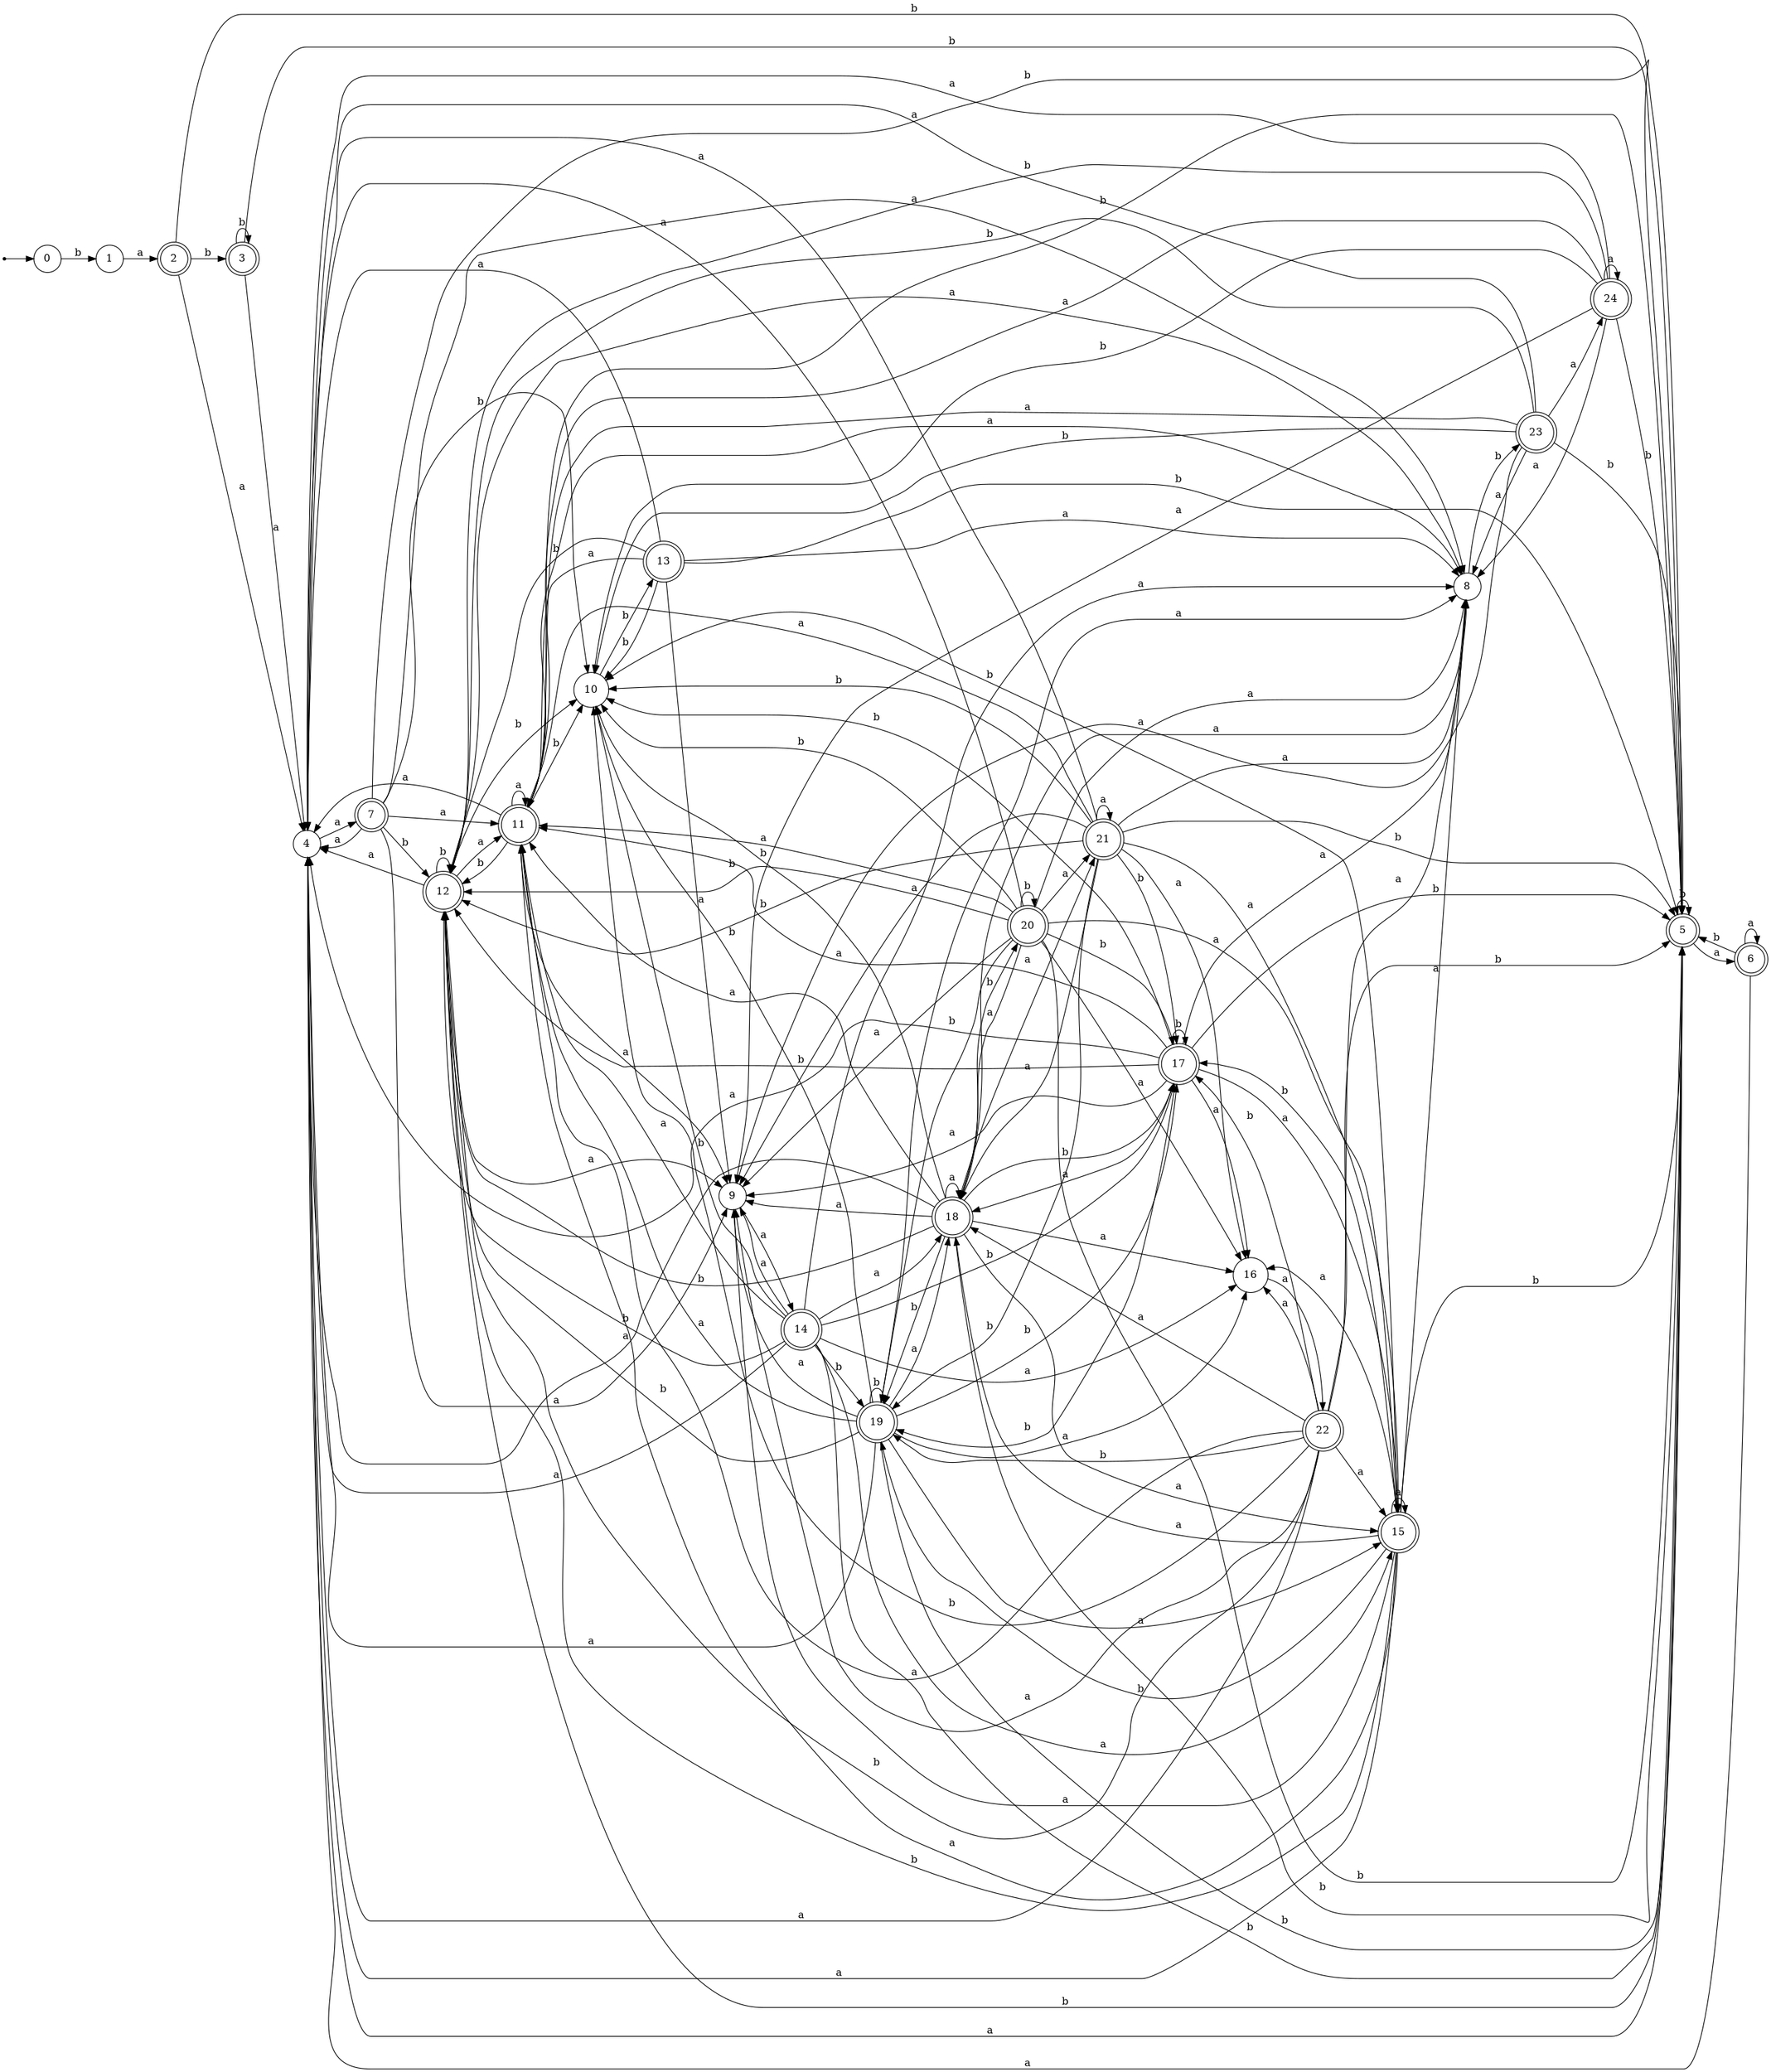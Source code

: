 digraph finite_state_machine {
rankdir=LR;
size="20,20";
node [shape = point]; "dummy0"
node [shape = circle]; "0";
"dummy0" -> "0";
node [shape = circle]; "1";
node [shape = doublecircle]; "2";node [shape = doublecircle]; "3";node [shape = circle]; "4";
node [shape = doublecircle]; "5";node [shape = doublecircle]; "6";node [shape = doublecircle]; "7";node [shape = circle]; "8";
node [shape = circle]; "9";
node [shape = circle]; "10";
node [shape = doublecircle]; "11";node [shape = doublecircle]; "12";node [shape = doublecircle]; "13";node [shape = doublecircle]; "14";node [shape = doublecircle]; "15";node [shape = circle]; "16";
node [shape = doublecircle]; "17";node [shape = doublecircle]; "18";node [shape = doublecircle]; "19";node [shape = doublecircle]; "20";node [shape = doublecircle]; "21";node [shape = doublecircle]; "22";node [shape = doublecircle]; "23";node [shape = doublecircle]; "24";"0" -> "1" [label = "b"];
 "1" -> "2" [label = "a"];
 "2" -> "3" [label = "b"];
 "2" -> "5" [label = "b"];
 "2" -> "4" [label = "a"];
 "5" -> "5" [label = "b"];
 "5" -> "4" [label = "a"];
 "5" -> "6" [label = "a"];
 "6" -> "4" [label = "a"];
 "6" -> "6" [label = "a"];
 "6" -> "5" [label = "b"];
 "4" -> "7" [label = "a"];
 "7" -> "8" [label = "a"];
 "7" -> "9" [label = "a"];
 "7" -> "11" [label = "a"];
 "7" -> "4" [label = "a"];
 "7" -> "10" [label = "b"];
 "7" -> "12" [label = "b"];
 "7" -> "5" [label = "b"];
 "12" -> "10" [label = "b"];
 "12" -> "12" [label = "b"];
 "12" -> "5" [label = "b"];
 "12" -> "8" [label = "a"];
 "12" -> "9" [label = "a"];
 "12" -> "11" [label = "a"];
 "12" -> "4" [label = "a"];
 "11" -> "8" [label = "a"];
 "11" -> "9" [label = "a"];
 "11" -> "11" [label = "a"];
 "11" -> "4" [label = "a"];
 "11" -> "10" [label = "b"];
 "11" -> "12" [label = "b"];
 "11" -> "5" [label = "b"];
 "10" -> "13" [label = "b"];
 "13" -> "10" [label = "b"];
 "13" -> "12" [label = "b"];
 "13" -> "5" [label = "b"];
 "13" -> "8" [label = "a"];
 "13" -> "9" [label = "a"];
 "13" -> "11" [label = "a"];
 "13" -> "4" [label = "a"];
 "9" -> "14" [label = "a"];
 "14" -> "16" [label = "a"];
 "14" -> "18" [label = "a"];
 "14" -> "4" [label = "a"];
 "14" -> "8" [label = "a"];
 "14" -> "9" [label = "a"];
 "14" -> "11" [label = "a"];
 "14" -> "15" [label = "a"];
 "14" -> "17" [label = "b"];
 "14" -> "19" [label = "b"];
 "14" -> "5" [label = "b"];
 "14" -> "10" [label = "b"];
 "14" -> "12" [label = "b"];
 "19" -> "17" [label = "b"];
 "19" -> "19" [label = "b"];
 "19" -> "5" [label = "b"];
 "19" -> "10" [label = "b"];
 "19" -> "12" [label = "b"];
 "19" -> "16" [label = "a"];
 "19" -> "18" [label = "a"];
 "19" -> "4" [label = "a"];
 "19" -> "8" [label = "a"];
 "19" -> "9" [label = "a"];
 "19" -> "11" [label = "a"];
 "19" -> "15" [label = "a"];
 "18" -> "4" [label = "a"];
 "18" -> "8" [label = "a"];
 "18" -> "9" [label = "a"];
 "18" -> "11" [label = "a"];
 "18" -> "15" [label = "a"];
 "18" -> "16" [label = "a"];
 "18" -> "18" [label = "a"];
 "18" -> "21" [label = "a"];
 "18" -> "17" [label = "b"];
 "18" -> "19" [label = "b"];
 "18" -> "20" [label = "b"];
 "18" -> "5" [label = "b"];
 "18" -> "10" [label = "b"];
 "18" -> "12" [label = "b"];
 "21" -> "4" [label = "a"];
 "21" -> "8" [label = "a"];
 "21" -> "9" [label = "a"];
 "21" -> "11" [label = "a"];
 "21" -> "15" [label = "a"];
 "21" -> "16" [label = "a"];
 "21" -> "18" [label = "a"];
 "21" -> "21" [label = "a"];
 "21" -> "17" [label = "b"];
 "21" -> "19" [label = "b"];
 "21" -> "5" [label = "b"];
 "21" -> "10" [label = "b"];
 "21" -> "12" [label = "b"];
 "20" -> "17" [label = "b"];
 "20" -> "19" [label = "b"];
 "20" -> "20" [label = "b"];
 "20" -> "5" [label = "b"];
 "20" -> "10" [label = "b"];
 "20" -> "12" [label = "b"];
 "20" -> "4" [label = "a"];
 "20" -> "8" [label = "a"];
 "20" -> "9" [label = "a"];
 "20" -> "11" [label = "a"];
 "20" -> "15" [label = "a"];
 "20" -> "16" [label = "a"];
 "20" -> "18" [label = "a"];
 "20" -> "21" [label = "a"];
 "17" -> "17" [label = "b"];
 "17" -> "19" [label = "b"];
 "17" -> "5" [label = "b"];
 "17" -> "10" [label = "b"];
 "17" -> "12" [label = "b"];
 "17" -> "16" [label = "a"];
 "17" -> "18" [label = "a"];
 "17" -> "4" [label = "a"];
 "17" -> "8" [label = "a"];
 "17" -> "9" [label = "a"];
 "17" -> "11" [label = "a"];
 "17" -> "15" [label = "a"];
 "16" -> "22" [label = "a"];
 "22" -> "16" [label = "a"];
 "22" -> "18" [label = "a"];
 "22" -> "4" [label = "a"];
 "22" -> "8" [label = "a"];
 "22" -> "9" [label = "a"];
 "22" -> "11" [label = "a"];
 "22" -> "15" [label = "a"];
 "22" -> "17" [label = "b"];
 "22" -> "19" [label = "b"];
 "22" -> "5" [label = "b"];
 "22" -> "10" [label = "b"];
 "22" -> "12" [label = "b"];
 "15" -> "16" [label = "a"];
 "15" -> "18" [label = "a"];
 "15" -> "4" [label = "a"];
 "15" -> "8" [label = "a"];
 "15" -> "9" [label = "a"];
 "15" -> "11" [label = "a"];
 "15" -> "15" [label = "a"];
 "15" -> "17" [label = "b"];
 "15" -> "19" [label = "b"];
 "15" -> "5" [label = "b"];
 "15" -> "10" [label = "b"];
 "15" -> "12" [label = "b"];
 "8" -> "23" [label = "b"];
 "23" -> "4" [label = "a"];
 "23" -> "8" [label = "a"];
 "23" -> "9" [label = "a"];
 "23" -> "11" [label = "a"];
 "23" -> "24" [label = "a"];
 "23" -> "10" [label = "b"];
 "23" -> "12" [label = "b"];
 "23" -> "5" [label = "b"];
 "24" -> "4" [label = "a"];
 "24" -> "8" [label = "a"];
 "24" -> "9" [label = "a"];
 "24" -> "11" [label = "a"];
 "24" -> "24" [label = "a"];
 "24" -> "10" [label = "b"];
 "24" -> "12" [label = "b"];
 "24" -> "5" [label = "b"];
 "3" -> "3" [label = "b"];
 "3" -> "5" [label = "b"];
 "3" -> "4" [label = "a"];
 }
